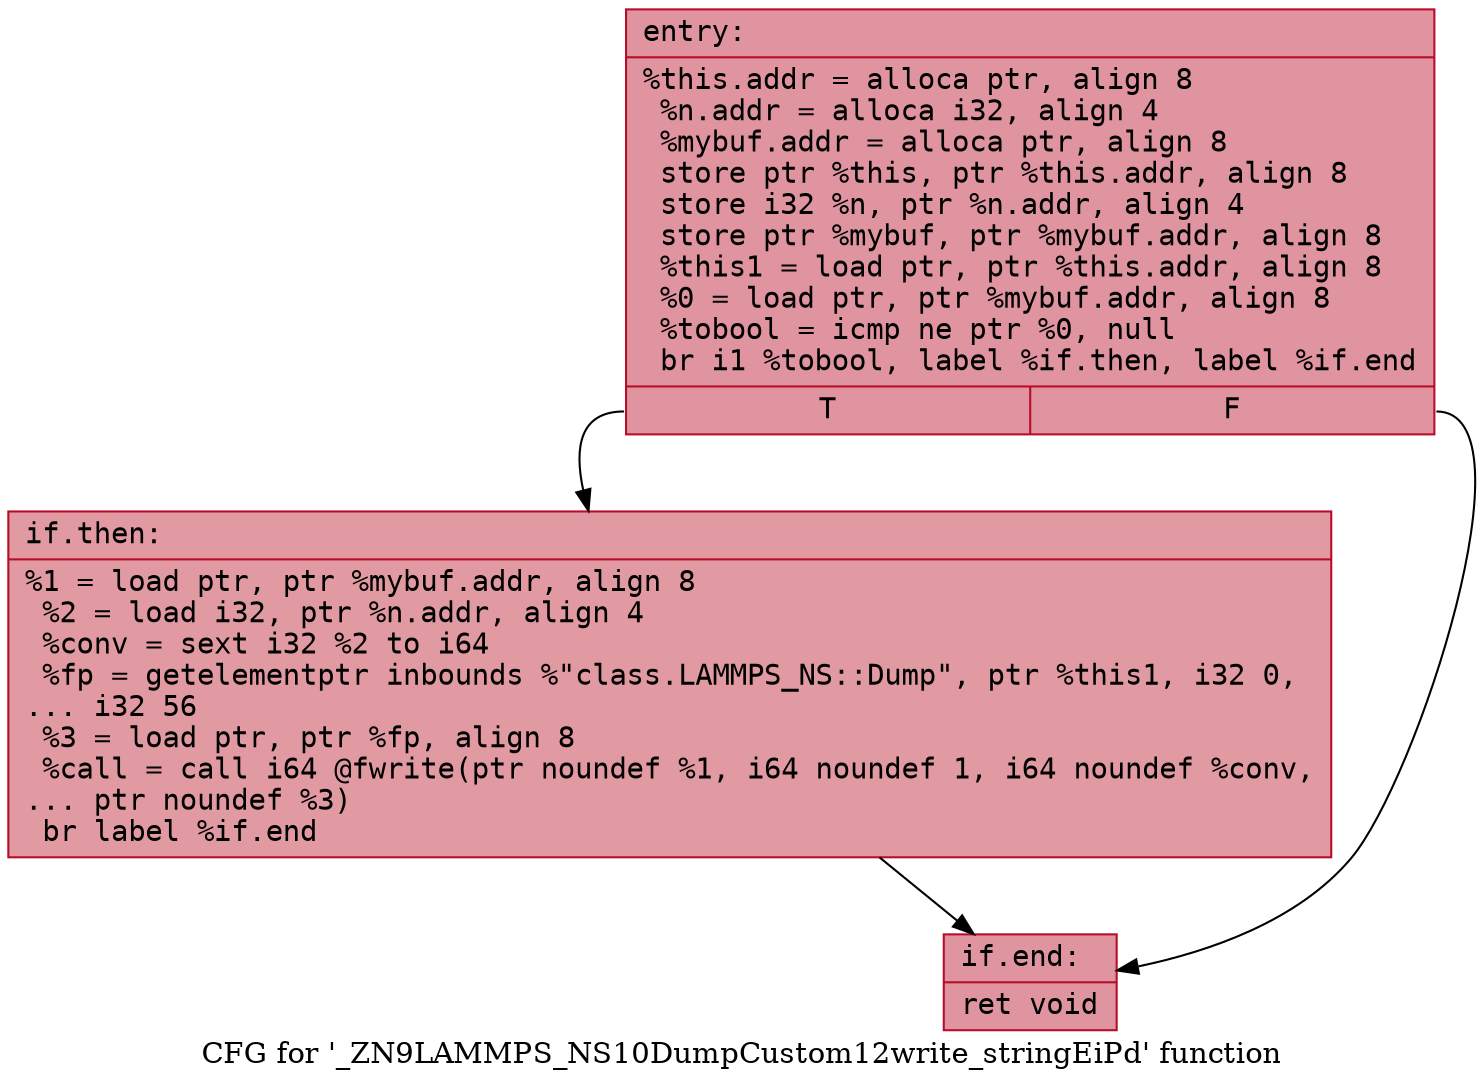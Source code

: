 digraph "CFG for '_ZN9LAMMPS_NS10DumpCustom12write_stringEiPd' function" {
	label="CFG for '_ZN9LAMMPS_NS10DumpCustom12write_stringEiPd' function";

	Node0x55d03a73d6e0 [shape=record,color="#b70d28ff", style=filled, fillcolor="#b70d2870" fontname="Courier",label="{entry:\l|  %this.addr = alloca ptr, align 8\l  %n.addr = alloca i32, align 4\l  %mybuf.addr = alloca ptr, align 8\l  store ptr %this, ptr %this.addr, align 8\l  store i32 %n, ptr %n.addr, align 4\l  store ptr %mybuf, ptr %mybuf.addr, align 8\l  %this1 = load ptr, ptr %this.addr, align 8\l  %0 = load ptr, ptr %mybuf.addr, align 8\l  %tobool = icmp ne ptr %0, null\l  br i1 %tobool, label %if.then, label %if.end\l|{<s0>T|<s1>F}}"];
	Node0x55d03a73d6e0:s0 -> Node0x55d03a73dc30[tooltip="entry -> if.then\nProbability 62.50%" ];
	Node0x55d03a73d6e0:s1 -> Node0x55d03a73dca0[tooltip="entry -> if.end\nProbability 37.50%" ];
	Node0x55d03a73dc30 [shape=record,color="#b70d28ff", style=filled, fillcolor="#bb1b2c70" fontname="Courier",label="{if.then:\l|  %1 = load ptr, ptr %mybuf.addr, align 8\l  %2 = load i32, ptr %n.addr, align 4\l  %conv = sext i32 %2 to i64\l  %fp = getelementptr inbounds %\"class.LAMMPS_NS::Dump\", ptr %this1, i32 0,\l... i32 56\l  %3 = load ptr, ptr %fp, align 8\l  %call = call i64 @fwrite(ptr noundef %1, i64 noundef 1, i64 noundef %conv,\l... ptr noundef %3)\l  br label %if.end\l}"];
	Node0x55d03a73dc30 -> Node0x55d03a73dca0[tooltip="if.then -> if.end\nProbability 100.00%" ];
	Node0x55d03a73dca0 [shape=record,color="#b70d28ff", style=filled, fillcolor="#b70d2870" fontname="Courier",label="{if.end:\l|  ret void\l}"];
}
